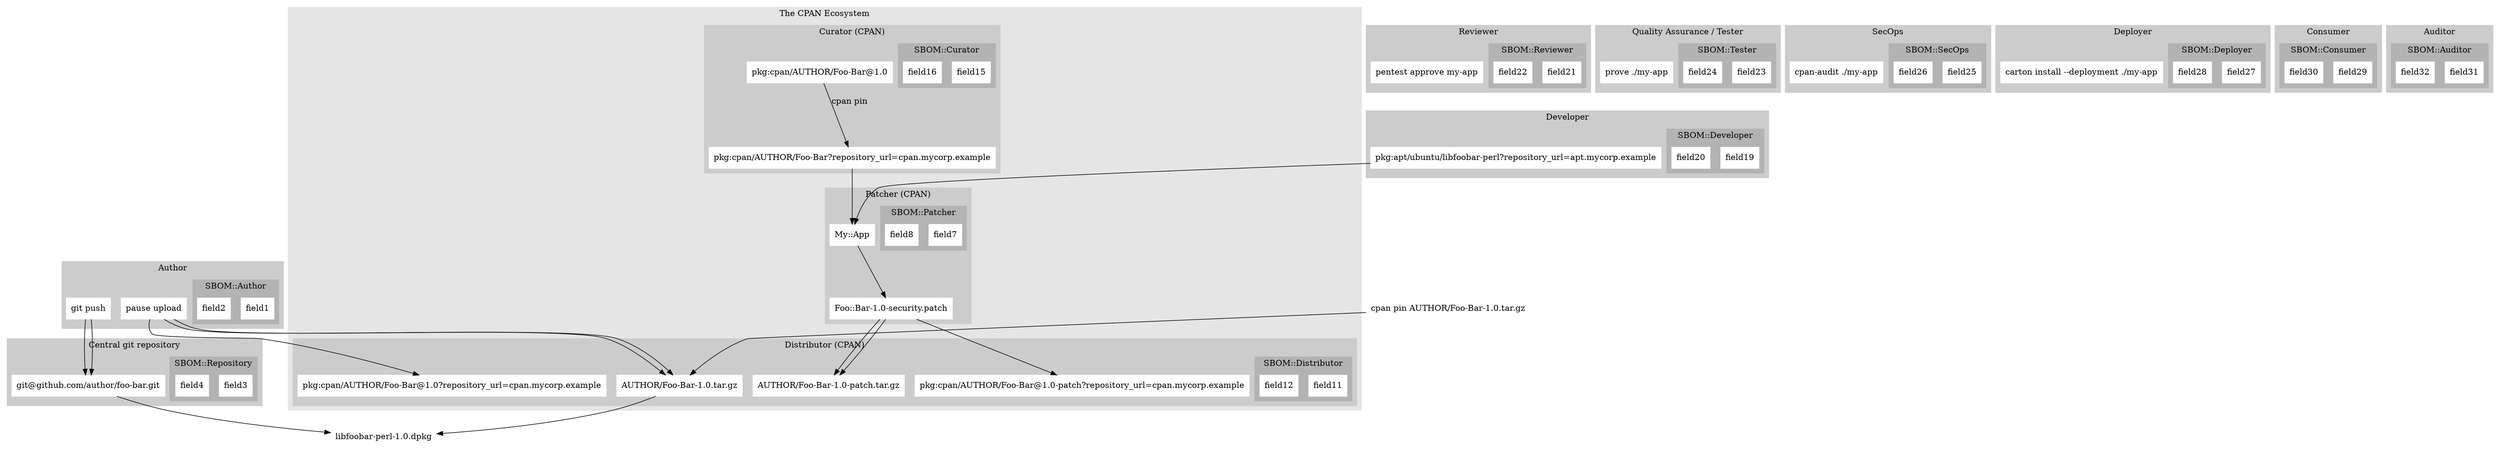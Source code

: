 // This file can be generated with https://dreampuf.github.io/GraphvizOnline/
// or https://sketchviz.com/

// This file is © Salve J. Nilsen <sjn@cpan.org>. Some rights reserved.
// You may use, modify and share this file under the terms of the CC-BY-SA-4.0 license.

digraph CPANSupplyChain {
  node [style=filled,color=white,shape=rect];
  graph [color=grey80,style=filled];

  subgraph cluster_author {
    label = "Author";

    "git push";
    "pause upload";

    subgraph cluster_sbom_author {
        color="grey70";
        label = "SBOM::Author";
        "field1"; "field2";
    }
  }

  subgraph cluster_repository {
    label = "Central git repository";

    // From Author
    "git push" -> "git@github.com/author/foo-bar.git";

    subgraph cluster_sbom_repository {
        color="grey70";
        label = "SBOM::Repository";
        "field3"; "field4";
    }
  }

//  subgraph cluster_apt_ecosystem {
//    label = "The APT/Debian ecosystem";
//    color="grey90";
//
//    subgraph cluster_packager_apt {
//      label = "Packager (DPKG)";
//      color="grey80";
//
//      // From Repository
//      "libfoobar-perl-1.0.dpkg";
//
//      // From Patcher
//      "libfoobar-perl-1.0-patch.dpkg"
//
//      subgraph cluster_sbom_packager {
//        color="grey70";
//        label = "SBOM::Packager";
//        "field5"; "field6";
//      }
//    }
//
//    subgraph cluster_curator_apt {
//      label = "Curator (APT)";
//      color="grey80";
//
//      "apt pin libfoobar-perl";
//
//      // From upstream APT repo
//      "pkg:apt/ubuntu/libfoobar-perl@1.0" -> "pkg:apt/ubuntu/libfoobar-perl@1.0?repository_url=apt.mycorp.example";
//
//      subgraph cluster_sbom_curator_apt {
//          color="grey70";
//          label = "SBOM::Curator";
//          "field17"; "field18";
//      }
//    }
//
//    subgraph cluster_patcher_apt {
//      label = "Patcher (DPKG)";
//      color="grey80";
//
//      // From Curator
//      "apt pin libfoobar-perl" -> "foo-bar-1.0-security.patch";
//
//      // From Developer
//      "My::App" -> "foo-bar-1.0-security.patch";
//
//      subgraph cluster_sbom_patcher_apt {
//          color="grey70";
//          label = "SBOM::Patcher";
//          "field9"; "field10";
//      }
//    }
//
//    subgraph cluster_distributor_apt {
//      label = "Distributor (APT)";
//      color="grey80";
//
//      "pkg:apt/ubuntu/libfoobar-perl@1.0";
//      "pkg:apt/ubuntu/libfoobar-perl@1.0?repository_url=apt.mycorp.example";
//
//      subgraph cluster_sbom_distributor_apt {
//          color="grey70";
//          label = "SBOM::Distributor";
//          "field13"; "field14";
//      }
//    }
//  } // cluster_apt_ecosystem

  subgraph cluster_cpan_ecosystem {
    label = "The CPAN Ecosystem";
    color="grey90";

    subgraph cluster_patcher_cpan {
      label = "Patcher (CPAN)";
      color="grey80";

      // From Author
      "My::App" -> "Foo::Bar-1.0-security.patch" ;

      subgraph cluster_sbom_patcher_cpan {
        color="grey70";
        label = "SBOM::Patcher";
        "field7"; "field8";
      }
    }

    subgraph cluster_curator_cpan {
      label = "Curator (CPAN)";
      color="grey80";

      // From upstream Distributor
      "pkg:cpan/AUTHOR/Foo-Bar@1.0" -> "pkg:cpan/AUTHOR/Foo-Bar?repository_url=cpan.mycorp.example" [label="cpan pin"];

      subgraph cluster_sbom_curator_cpan {
          color="grey70";
          label = "SBOM::Curator";
          "field15"; "field16";
      }
    }

    subgraph cluster_distributor_cpan {
      label = "Distributor (CPAN)";
      color="grey80";

      // From Author
      "pause upload" -> "AUTHOR/Foo-Bar-1.0.tar.gz";
      "pause upload" -> "pkg:cpan/AUTHOR/Foo-Bar@1.0?repository_url=cpan.mycorp.example";

      // From Patcher
      "Foo::Bar-1.0-security.patch" -> "AUTHOR/Foo-Bar-1.0-patch.tar.gz";
      "Foo::Bar-1.0-security.patch" -> "pkg:cpan/AUTHOR/Foo-Bar@1.0-patch?repository_url=cpan.mycorp.example";

      subgraph cluster_sbom_distributor_cpan {
        color="grey70";
        label = "SBOM::Distributor";
        "field11"; "field12";
      }
    }
  } // cluster_cpan_ecosystem

  subgraph cluster_developer {
    label = "Developer";

    // From local APT distributor
    "pkg:apt/ubuntu/libfoobar-perl?repository_url=apt.mycorp.example" -> "My::App";

    // From local CPAN distributor
    "pkg:cpan/AUTHOR/Foo-Bar?repository_url=cpan.mycorp.example" -> "My::App";

    subgraph cluster_developer_sbom {
        color="grey70";
        label = "SBOM::Developer";
        "field19"; "field20";
    }
  }

  subgraph cluster_reviewer {
    // Security reviewer does active pen/sec testing of components
    label = "Reviewer";

    "pentest approve my-app";

    subgraph cluster_reviewer_sbom {
        color="grey70";
        label = "SBOM::Reviewer";
        "field21"; "field22";
    }
  }

  subgraph cluster_tester {
    label = "Quality Assurance / Tester";

    "prove ./my-app";

    subgraph cluster_tester_sbom {
        color="grey70";
        label = "SBOM::Tester";
        "field23"; "field24";
    }
  }

  subgraph cluster_secops {
    label = "SecOps";

    "cpan-audit ./my-app";

    subgraph cluster_secops_sbom {
        color="grey70";
        label = "SBOM::SecOps";
        "field25"; "field26";
    }
  }

  subgraph cluster_deployer {
    label = "Deployer";

    "carton install --deployment ./my-app";

    subgraph cluster_deployer_sbom {
        color="grey70";
        label = "SBOM::Deployer";
        "field27"; "field28";
    }
  }

  subgraph cluster_consumer {
    label = "Consumer";

    subgraph cluster_consumer_sbom {
        color="grey70";
        label = "SBOM::Consumer";
        "field29"; "field30";
    }
  }

  subgraph cluster_auditor {
    label = "Auditor";

    subgraph cluster_auditor_sbom {
        color="grey70";
        label = "SBOM::Auditor";
        "field31"; "field32";
    }
  }

  // Owner – Has the legal owership rights for the dist (e.g a business, or the author)

  // Author – The initial and/or main creator of the component in question. Typically works on all aspects of the code, including features, bugfixes, tests and security issues. Has the final say on the original contents of the package. The Author _can_ be a group of people, though a single point of responsibility is common. If an Author has upstream (reverse) dependencies, the Author is also considered to be a Developer (as seen from the upstream Author's perspective. See below).
  "git push" -> "git@github.com/author/foo-bar.git";
  "pause upload" -> "AUTHOR/Foo-Bar-1.0.tar.gz";

  // Steward – An type of Author with reduced responsibilities. Ensures the ongoing quality of the code. Typically only works on security issues and bugfixes. Usually doesn't work on new features. Works with the Author primarily, and may take responsiblity on their behalf when security and bugs are concerned.

  // Custodian – A type of Steward with reduced responsibilities. Cares about the ongoing security of the code. Typically only conserned with updating dependencies or applying security fixes. Works with the Author primarily, and may take responsibility on their behalf when it comes to security concerns.

  // Publisher – Places the component on an ecosystem publishing platform, on behalf of the Author, Steward or Custodian. Typically this role is done by the same people, but in some cases a separate account may be used; e.g. a business or organization account.

  // Patcher – Applies security and bugfixes to distributed native packages. Works mainly with the Packager, and is downstream of the Author. This task is only necessary if upstream (Author, Steward or Custodian) roles are not responsive or available, or when downstream constraints requirements call for it (e.g. when backporting of fixes are needed due to downstream version pinning).
  //"foo-bar-1.0-security.patch" -> "libfoobar-perl-1.0-patch.dpkg";
  "Foo::Bar-1.0-security.patch" -> "AUTHOR/Foo-Bar-1.0-patch.tar.gz";

  // Packager – Builds and creates native packages from a dist received from upstream, optionally with patches applied from the Patcher. Concerns themselves with correct package format and structure, and that package metadata is preserved and updated.
  "AUTHOR/Foo-Bar-1.0.tar.gz" -> "libfoobar-perl-1.0.dpkg";
  "git@github.com/author/foo-bar.git" -> "libfoobar-perl-1.0.dpkg";

  // Curator – Selects or pins which releases are suitable for use within an organization. Concerns themselves with both the stability and predictability of components, and how this is prioritized against the need for features, bugfixes and security updates.
  //"apt pin libfoobar-perl" -> "pkg:apt/ubuntu/libfoobar-perl";
  "cpan pin AUTHOR/Foo-Bar-1.0.tar.gz" -> "AUTHOR/Foo-Bar-1.0.tar.gz";

  // Distributor – Ensures the availability of packages, that they are indexed correctly, and that any related metadata is up-to-date, correct and available.

  // Developer — Uses packages and components as dependencies in their own project or product. A Developer is considered to be identical to an Author from the upstream (Author's) perspective. A common difference from an Author is that a Developer doesn't publish their work as Open Source.

  // Deployer – Final preparation and installation of the software into production environment.

  // Consumer – The software in use in production

  // Scanner – Runtime and static security checks; Vulnerability monitoring, etc.
  
  // Auditor / Compliance – Verifies that all necessary metadata is available, up-to-date and made use of.

}

// vim: ts=2 et
